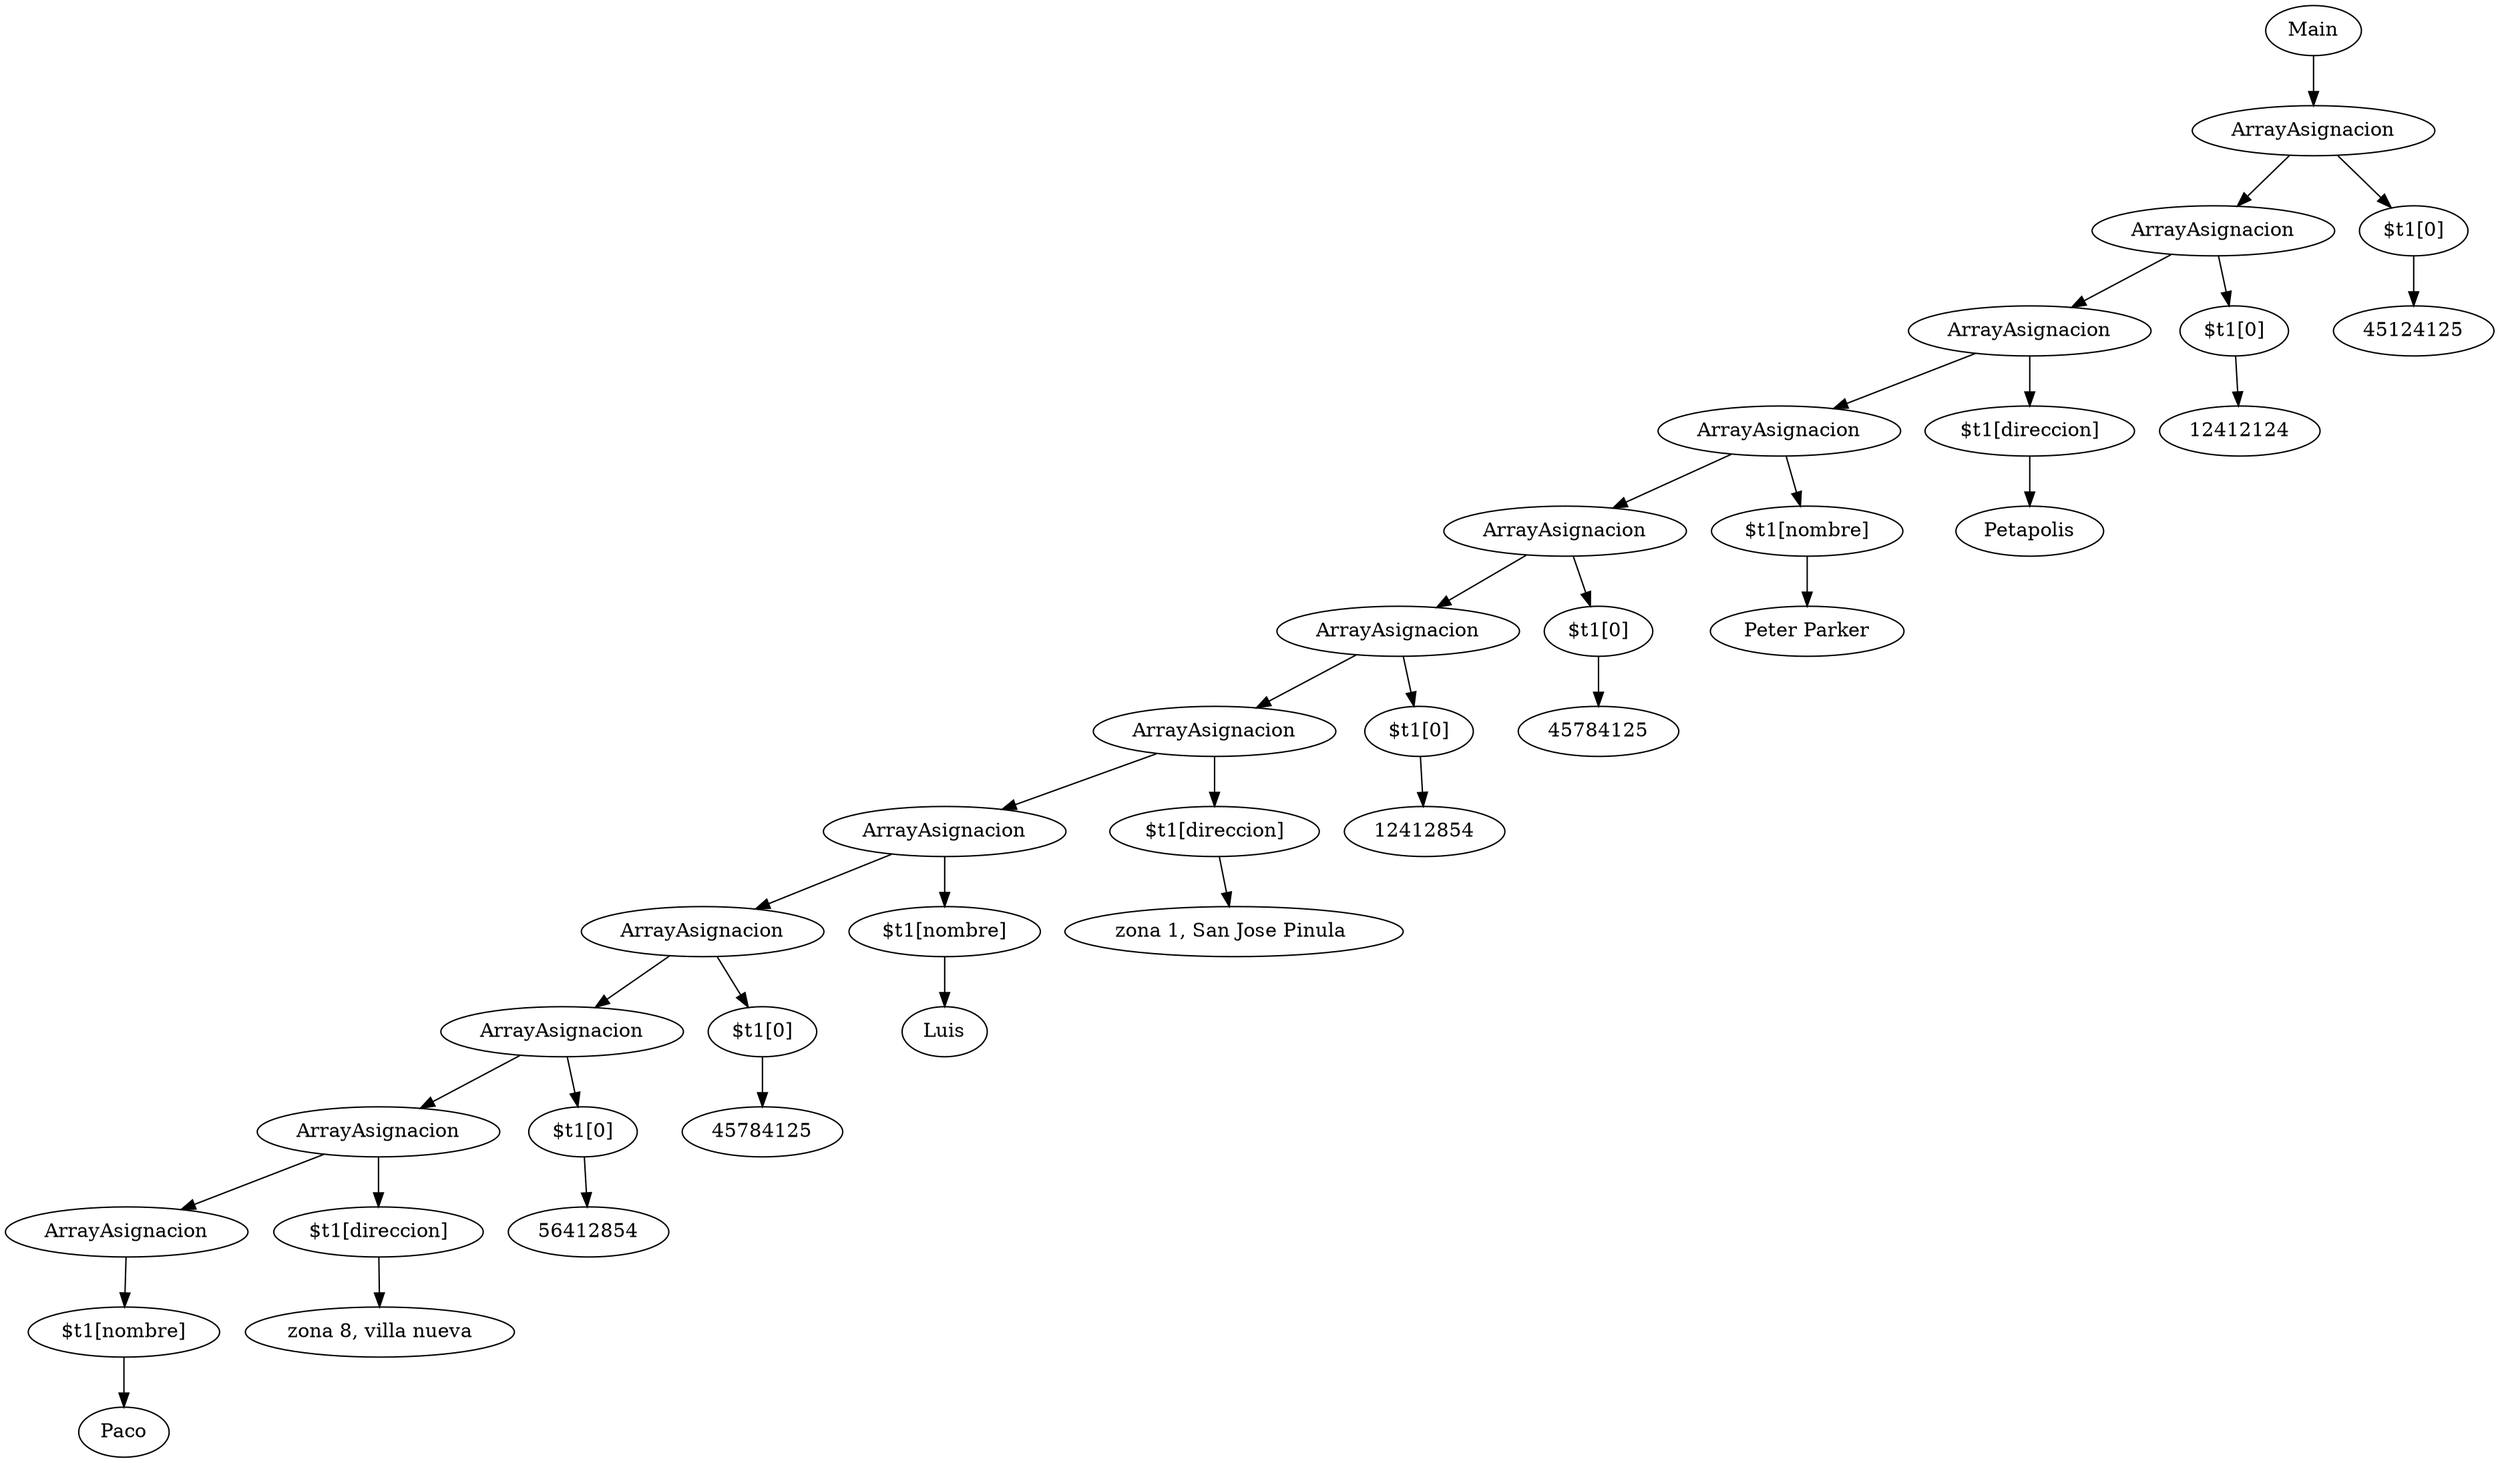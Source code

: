 Digraph{
 p0[label="Main"];
nodo1[label="Paco"];
nodo2[label="$t1[nombre]"];
p1[label="ArrayAsignacion"];
p1->nodo2;
nodo2->nodo1;
nodo3[label="zona 8, villa nueva"];
nodo4[label="$t1[direccion]"];
p2[label="ArrayAsignacion"];
p2->nodo4;
nodo4->nodo3;
nodo5[label="56412854"];
nodo6[label="$t1[0]"];
p3[label="ArrayAsignacion"];
p3->nodo6;
nodo6->nodo5;
nodo7[label="45784125"];
nodo8[label="$t1[0]"];
p4[label="ArrayAsignacion"];
p4->nodo8;
nodo8->nodo7;
nodo9[label="Luis"];
nodo10[label="$t1[nombre]"];
p5[label="ArrayAsignacion"];
p5->nodo10;
nodo10->nodo9;
nodo11[label="zona 1, San Jose Pinula "];
nodo12[label="$t1[direccion]"];
p6[label="ArrayAsignacion"];
p6->nodo12;
nodo12->nodo11;
nodo13[label="12412854"];
nodo14[label="$t1[0]"];
p7[label="ArrayAsignacion"];
p7->nodo14;
nodo14->nodo13;
nodo15[label="45784125"];
nodo16[label="$t1[0]"];
p8[label="ArrayAsignacion"];
p8->nodo16;
nodo16->nodo15;
nodo17[label="Peter Parker"];
nodo18[label="$t1[nombre]"];
p9[label="ArrayAsignacion"];
p9->nodo18;
nodo18->nodo17;
nodo19[label="Petapolis"];
nodo20[label="$t1[direccion]"];
p10[label="ArrayAsignacion"];
p10->nodo20;
nodo20->nodo19;
nodo21[label="12412124"];
nodo22[label="$t1[0]"];
p11[label="ArrayAsignacion"];
p11->nodo22;
nodo22->nodo21;
nodo23[label="45124125"];
nodo24[label="$t1[0]"];
p12[label="ArrayAsignacion"];
p12->nodo24;
nodo24->nodo23;
p0->p12;
p12->p11;
p11->p10;
p10->p9;
p9->p8;
p8->p7;
p7->p6;
p6->p5;
p5->p4;
p4->p3;
p3->p2;
p2->p1;
}
